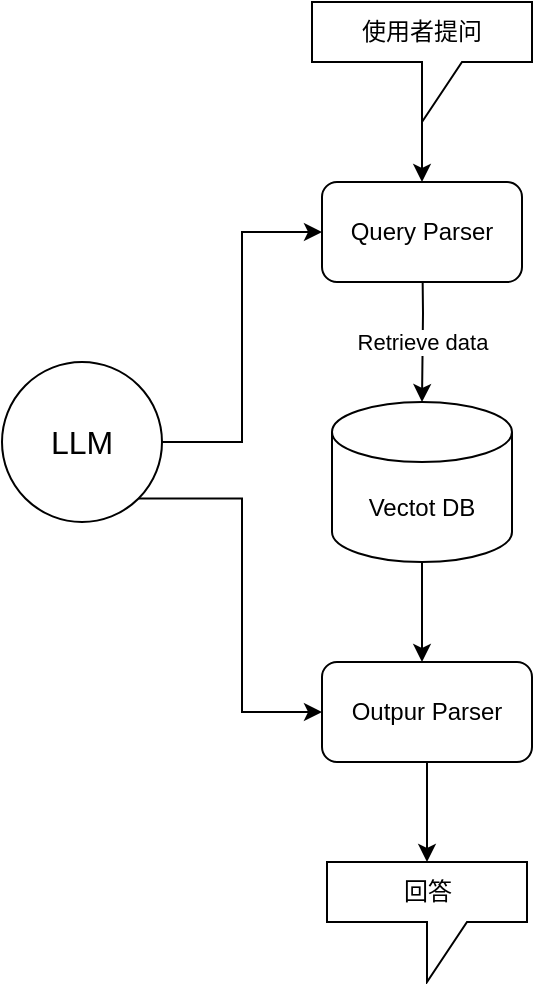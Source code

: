 <mxfile version="23.1.6" type="device">
  <diagram name="Page-1" id="MVqmxZNwrUU7EiHerFzQ">
    <mxGraphModel dx="1477" dy="1232" grid="1" gridSize="10" guides="1" tooltips="1" connect="1" arrows="1" fold="1" page="1" pageScale="1" pageWidth="827" pageHeight="1169" math="0" shadow="0">
      <root>
        <mxCell id="0" />
        <mxCell id="1" parent="0" />
        <mxCell id="ZfPmeMsIvYA4c6E1bq3Q-5" value="Retrieve data" style="edgeStyle=orthogonalEdgeStyle;rounded=0;orthogonalLoop=1;jettySize=auto;html=1;entryX=0.5;entryY=0;entryDx=0;entryDy=0;entryPerimeter=0;" edge="1" parent="1" target="ZfPmeMsIvYA4c6E1bq3Q-4">
          <mxGeometry x="0.337" relative="1" as="geometry">
            <mxPoint x="400" y="210" as="targetPoint" />
            <mxPoint x="400" y="150" as="sourcePoint" />
            <mxPoint as="offset" />
          </mxGeometry>
        </mxCell>
        <mxCell id="ZfPmeMsIvYA4c6E1bq3Q-9" style="edgeStyle=orthogonalEdgeStyle;rounded=0;orthogonalLoop=1;jettySize=auto;html=1;exitX=0;exitY=0;exitDx=55;exitDy=60;exitPerimeter=0;entryX=0.5;entryY=0;entryDx=0;entryDy=0;" edge="1" parent="1" source="ZfPmeMsIvYA4c6E1bq3Q-1" target="ZfPmeMsIvYA4c6E1bq3Q-8">
          <mxGeometry relative="1" as="geometry" />
        </mxCell>
        <mxCell id="ZfPmeMsIvYA4c6E1bq3Q-1" value="使用者提问" style="shape=callout;whiteSpace=wrap;html=1;perimeter=calloutPerimeter;" vertex="1" parent="1">
          <mxGeometry x="345" y="40" width="110" height="60" as="geometry" />
        </mxCell>
        <mxCell id="ZfPmeMsIvYA4c6E1bq3Q-7" style="edgeStyle=orthogonalEdgeStyle;rounded=0;orthogonalLoop=1;jettySize=auto;html=1;exitX=1;exitY=0.5;exitDx=0;exitDy=0;entryX=0;entryY=0.5;entryDx=0;entryDy=0;" edge="1" parent="1" source="ZfPmeMsIvYA4c6E1bq3Q-3" target="ZfPmeMsIvYA4c6E1bq3Q-8">
          <mxGeometry relative="1" as="geometry">
            <mxPoint x="310" y="190" as="targetPoint" />
          </mxGeometry>
        </mxCell>
        <mxCell id="ZfPmeMsIvYA4c6E1bq3Q-13" style="edgeStyle=orthogonalEdgeStyle;rounded=0;orthogonalLoop=1;jettySize=auto;html=1;exitX=1;exitY=1;exitDx=0;exitDy=0;entryX=0;entryY=0.5;entryDx=0;entryDy=0;" edge="1" parent="1" source="ZfPmeMsIvYA4c6E1bq3Q-3" target="ZfPmeMsIvYA4c6E1bq3Q-14">
          <mxGeometry relative="1" as="geometry">
            <mxPoint x="320" y="360" as="targetPoint" />
          </mxGeometry>
        </mxCell>
        <mxCell id="ZfPmeMsIvYA4c6E1bq3Q-3" value="&lt;font style=&quot;font-size: 16px;&quot;&gt;LLM&lt;/font&gt;" style="ellipse;whiteSpace=wrap;html=1;aspect=fixed;" vertex="1" parent="1">
          <mxGeometry x="190" y="220" width="80" height="80" as="geometry" />
        </mxCell>
        <mxCell id="ZfPmeMsIvYA4c6E1bq3Q-4" value="Vectot DB" style="shape=cylinder3;whiteSpace=wrap;html=1;boundedLbl=1;backgroundOutline=1;size=15;" vertex="1" parent="1">
          <mxGeometry x="355" y="240" width="90" height="80" as="geometry" />
        </mxCell>
        <mxCell id="ZfPmeMsIvYA4c6E1bq3Q-8" value="Query Parser" style="rounded=1;whiteSpace=wrap;html=1;" vertex="1" parent="1">
          <mxGeometry x="350" y="130" width="100" height="50" as="geometry" />
        </mxCell>
        <mxCell id="ZfPmeMsIvYA4c6E1bq3Q-10" value="回答" style="shape=callout;whiteSpace=wrap;html=1;perimeter=calloutPerimeter;" vertex="1" parent="1">
          <mxGeometry x="352.5" y="470" width="100" height="60" as="geometry" />
        </mxCell>
        <mxCell id="ZfPmeMsIvYA4c6E1bq3Q-11" style="edgeStyle=orthogonalEdgeStyle;rounded=0;orthogonalLoop=1;jettySize=auto;html=1;exitX=0.5;exitY=1;exitDx=0;exitDy=0;exitPerimeter=0;" edge="1" parent="1" source="ZfPmeMsIvYA4c6E1bq3Q-4">
          <mxGeometry relative="1" as="geometry">
            <mxPoint x="400" y="370" as="targetPoint" />
          </mxGeometry>
        </mxCell>
        <mxCell id="ZfPmeMsIvYA4c6E1bq3Q-14" value="Outpur Parser" style="rounded=1;whiteSpace=wrap;html=1;" vertex="1" parent="1">
          <mxGeometry x="350" y="370" width="105" height="50" as="geometry" />
        </mxCell>
        <mxCell id="ZfPmeMsIvYA4c6E1bq3Q-16" style="edgeStyle=orthogonalEdgeStyle;rounded=0;orthogonalLoop=1;jettySize=auto;html=1;exitX=0.5;exitY=1;exitDx=0;exitDy=0;entryX=0.5;entryY=0;entryDx=0;entryDy=0;entryPerimeter=0;" edge="1" parent="1" source="ZfPmeMsIvYA4c6E1bq3Q-14" target="ZfPmeMsIvYA4c6E1bq3Q-10">
          <mxGeometry relative="1" as="geometry" />
        </mxCell>
      </root>
    </mxGraphModel>
  </diagram>
</mxfile>
